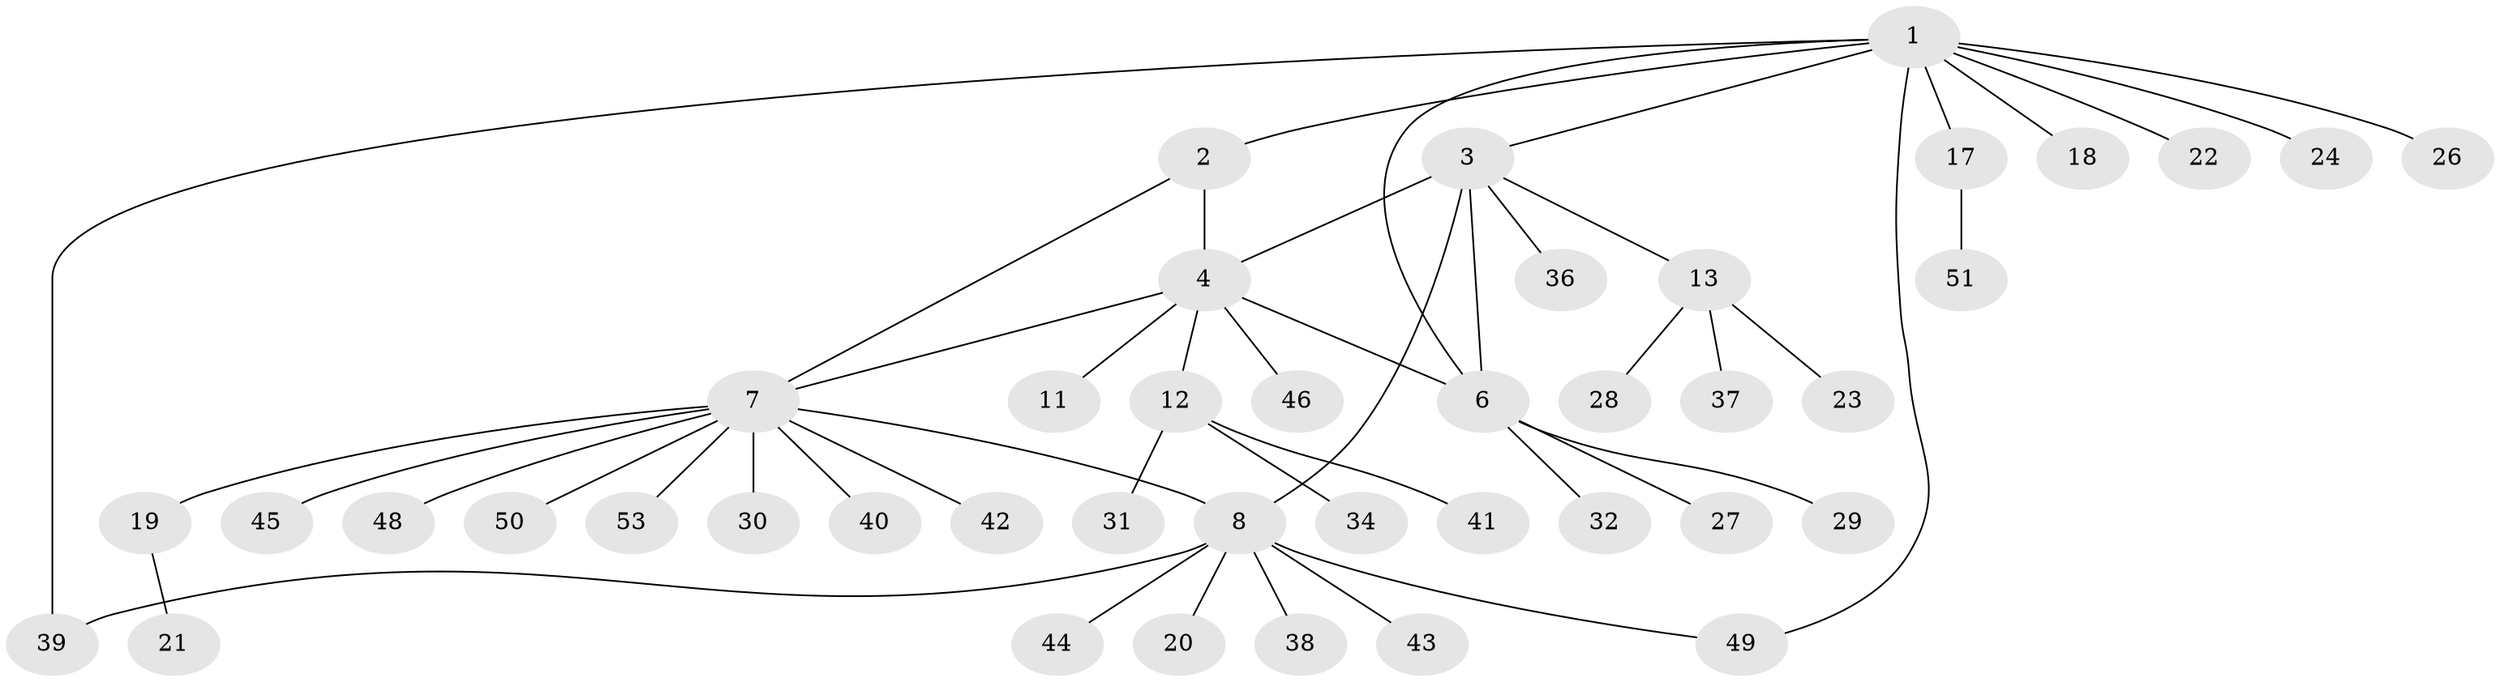 // Generated by graph-tools (version 1.1) at 2025/52/02/27/25 19:52:17]
// undirected, 42 vertices, 48 edges
graph export_dot {
graph [start="1"]
  node [color=gray90,style=filled];
  1 [super="+35"];
  2;
  3 [super="+9"];
  4 [super="+5"];
  6 [super="+25"];
  7 [super="+15"];
  8 [super="+10"];
  11;
  12 [super="+16"];
  13 [super="+14"];
  17 [super="+47"];
  18;
  19;
  20;
  21 [super="+33"];
  22;
  23;
  24;
  26;
  27 [super="+52"];
  28;
  29;
  30;
  31;
  32;
  34;
  36;
  37 [super="+54"];
  38;
  39;
  40;
  41;
  42;
  43;
  44;
  45;
  46;
  48;
  49;
  50;
  51;
  53;
  1 -- 2;
  1 -- 6;
  1 -- 17;
  1 -- 18;
  1 -- 22;
  1 -- 24;
  1 -- 26;
  1 -- 39;
  1 -- 49;
  1 -- 3;
  2 -- 4;
  2 -- 7;
  3 -- 4;
  3 -- 8 [weight=2];
  3 -- 36;
  3 -- 6;
  3 -- 13;
  4 -- 12;
  4 -- 46;
  4 -- 11;
  4 -- 6;
  4 -- 7;
  6 -- 32;
  6 -- 27;
  6 -- 29;
  7 -- 8;
  7 -- 19;
  7 -- 30;
  7 -- 40;
  7 -- 42;
  7 -- 45;
  7 -- 50;
  7 -- 53;
  7 -- 48;
  8 -- 39;
  8 -- 43;
  8 -- 49;
  8 -- 20;
  8 -- 38;
  8 -- 44;
  12 -- 31;
  12 -- 34;
  12 -- 41;
  13 -- 37;
  13 -- 28;
  13 -- 23;
  17 -- 51;
  19 -- 21;
}
